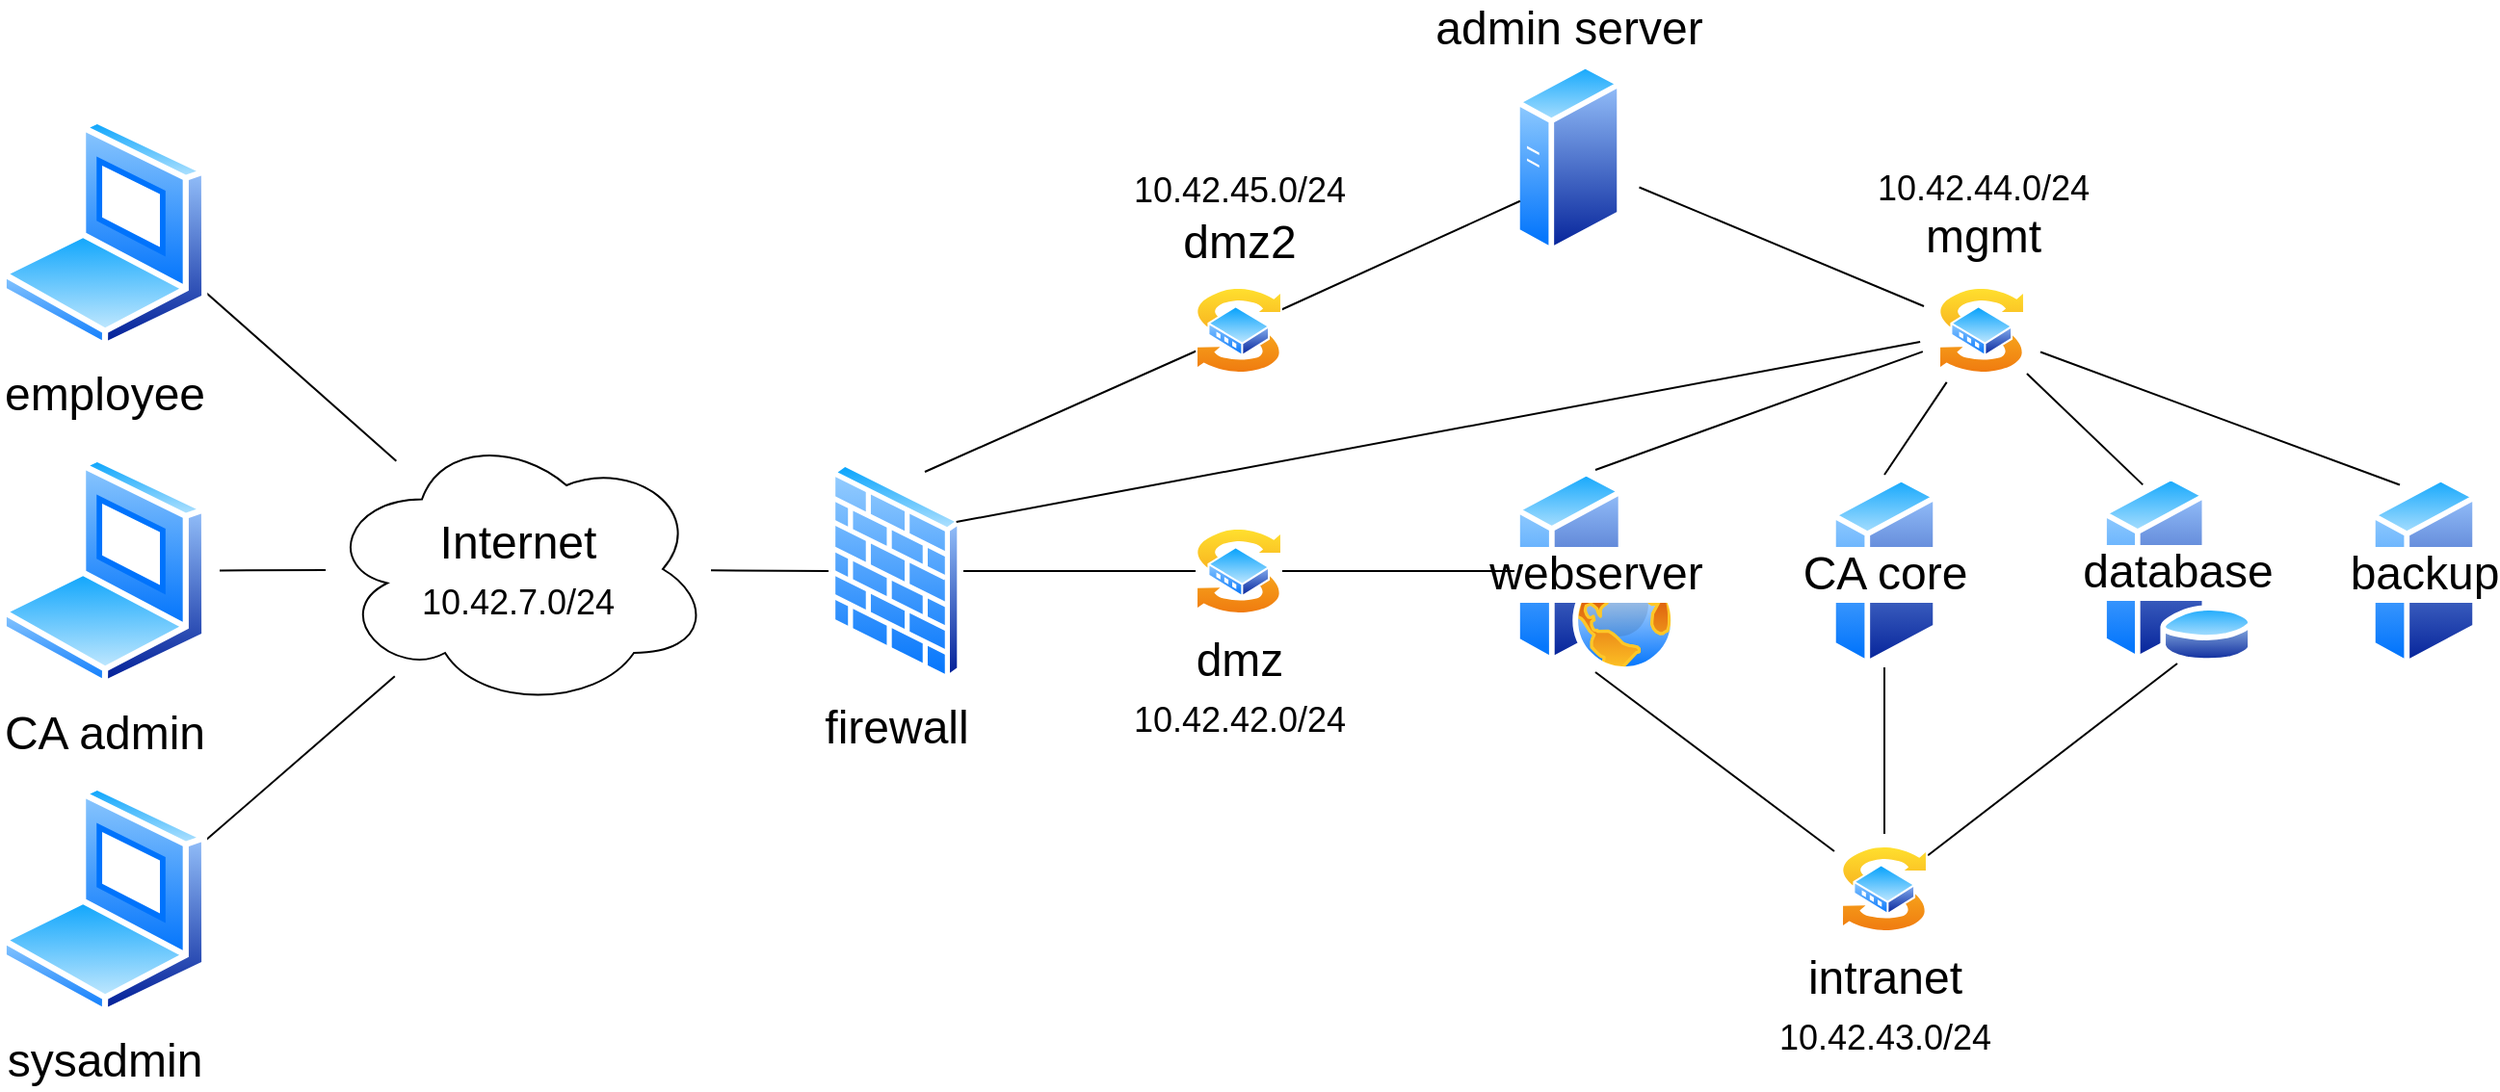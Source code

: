 <mxfile version="12.2.7" type="device" pages="1"><diagram id="1JJ-UvxjRfw-XplDersZ" name="Page-1"><mxGraphModel dx="665" dy="686" grid="1" gridSize="10" guides="1" tooltips="1" connect="1" arrows="1" fold="1" page="1" pageScale="1" pageWidth="583" pageHeight="413" math="0" shadow="0"><root><mxCell id="0"/><mxCell id="1" parent="0"/><mxCell id="GdHHIwHBryNfU4gJc2sP-3" value="&lt;div&gt;&lt;font style=&quot;font-size: 24px&quot;&gt;Internet&lt;/font&gt;&lt;/div&gt;&lt;div&gt;&lt;font style=&quot;font-size: 24px&quot;&gt;&lt;font style=&quot;font-size: 18px&quot;&gt;10.42.7.0/24&lt;/font&gt;&lt;br&gt;&lt;/font&gt;&lt;/div&gt;" style="ellipse;shape=cloud;whiteSpace=wrap;html=1;" parent="1" vertex="1"><mxGeometry x="989" y="554" width="200" height="145" as="geometry"/></mxCell><mxCell id="sAJZG8b-6OZ6SjoizymX-16" style="edgeStyle=none;rounded=0;orthogonalLoop=1;jettySize=auto;html=1;exitX=1;exitY=0.5;exitDx=0;exitDy=0;entryX=0;entryY=0.5;entryDx=0;entryDy=0;sourcePerimeterSpacing=6;endArrow=none;endFill=0;" parent="1" source="sAJZG8b-6OZ6SjoizymX-9" target="sAJZG8b-6OZ6SjoizymX-15" edge="1"><mxGeometry relative="1" as="geometry"/></mxCell><mxCell id="sAJZG8b-6OZ6SjoizymX-37" style="edgeStyle=none;rounded=0;orthogonalLoop=1;jettySize=auto;html=1;exitX=0;exitY=0.5;exitDx=0;exitDy=0;sourcePerimeterSpacing=10;endArrow=none;endFill=0;targetPerimeterSpacing=0;" parent="1" source="sAJZG8b-6OZ6SjoizymX-9" target="GdHHIwHBryNfU4gJc2sP-3" edge="1"><mxGeometry relative="1" as="geometry"/></mxCell><mxCell id="RyNe8kCX9dLkn5j6mGc_-11" value="" style="edgeStyle=none;rounded=0;orthogonalLoop=1;jettySize=auto;html=1;sourcePerimeterSpacing=40;endArrow=none;endFill=0;targetPerimeterSpacing=40;" parent="1" source="sAJZG8b-6OZ6SjoizymX-9" edge="1"><mxGeometry relative="1" as="geometry"><mxPoint x="1285" y="724.5" as="targetPoint"/></mxGeometry></mxCell><mxCell id="sAJZG8b-6OZ6SjoizymX-9" value="&lt;div&gt;&lt;font style=&quot;font-size: 24px&quot;&gt;firewall&lt;/font&gt;&lt;/div&gt;" style="aspect=fixed;perimeter=ellipsePerimeter;html=1;align=center;shadow=0;dashed=0;spacingTop=3;image;image=img/lib/active_directory/firewall.svg;labelPosition=center;verticalLabelPosition=bottom;verticalAlign=top;" parent="1" vertex="1"><mxGeometry x="1250" y="570.5" width="70" height="114" as="geometry"/></mxCell><mxCell id="sAJZG8b-6OZ6SjoizymX-14" style="rounded=0;orthogonalLoop=1;jettySize=auto;html=1;endArrow=none;endFill=0;sourcePerimeterSpacing=6;" parent="1" source="sAJZG8b-6OZ6SjoizymX-10" target="GdHHIwHBryNfU4gJc2sP-3" edge="1"><mxGeometry relative="1" as="geometry"><mxPoint x="880" y="627.5" as="targetPoint"/></mxGeometry></mxCell><mxCell id="sAJZG8b-6OZ6SjoizymX-10" value="&lt;font style=&quot;font-size: 24px&quot;&gt;CA admin&lt;/font&gt;" style="aspect=fixed;perimeter=ellipsePerimeter;html=1;align=center;shadow=0;dashed=0;spacingTop=3;image;image=img/lib/active_directory/laptop_client.svg;" parent="1" vertex="1"><mxGeometry x="820" y="567.5" width="108" height="120" as="geometry"/></mxCell><mxCell id="sAJZG8b-6OZ6SjoizymX-30" style="edgeStyle=none;rounded=0;orthogonalLoop=1;jettySize=auto;html=1;exitX=0.5;exitY=0;exitDx=0;exitDy=0;sourcePerimeterSpacing=10;endArrow=none;endFill=0;targetPerimeterSpacing=10;" parent="1" source="sAJZG8b-6OZ6SjoizymX-11" target="sAJZG8b-6OZ6SjoizymX-27" edge="1"><mxGeometry relative="1" as="geometry"/></mxCell><mxCell id="sAJZG8b-6OZ6SjoizymX-11" value="&lt;font style=&quot;font-size: 24px&quot;&gt;webserver&lt;/font&gt;" style="aspect=fixed;perimeter=ellipsePerimeter;html=1;align=center;shadow=0;dashed=0;spacingTop=3;image;image=img/lib/active_directory/web_server.svg;labelPosition=center;verticalLabelPosition=middle;verticalAlign=middle;" parent="1" vertex="1"><mxGeometry x="1606" y="575" width="84" height="105" as="geometry"/></mxCell><mxCell id="sAJZG8b-6OZ6SjoizymX-31" style="edgeStyle=none;rounded=0;orthogonalLoop=1;jettySize=auto;html=1;sourcePerimeterSpacing=10;endArrow=none;endFill=0;targetPerimeterSpacing=10;exitX=0.25;exitY=0;exitDx=0;exitDy=0;" parent="1" source="sAJZG8b-6OZ6SjoizymX-12" target="sAJZG8b-6OZ6SjoizymX-27" edge="1"><mxGeometry relative="1" as="geometry"/></mxCell><mxCell id="sAJZG8b-6OZ6SjoizymX-12" value="&lt;font style=&quot;font-size: 24px&quot;&gt;database&lt;/font&gt;" style="aspect=fixed;perimeter=ellipsePerimeter;html=1;align=center;shadow=0;dashed=0;spacingTop=3;image;image=img/lib/active_directory/database_server.svg;labelPosition=center;verticalLabelPosition=middle;verticalAlign=middle;" parent="1" vertex="1"><mxGeometry x="1910" y="577.5" width="80" height="98" as="geometry"/></mxCell><mxCell id="sAJZG8b-6OZ6SjoizymX-32" style="edgeStyle=none;rounded=0;orthogonalLoop=1;jettySize=auto;html=1;exitX=0.5;exitY=0;exitDx=0;exitDy=0;sourcePerimeterSpacing=10;endArrow=none;endFill=0;targetPerimeterSpacing=10;" parent="1" source="sAJZG8b-6OZ6SjoizymX-13" target="sAJZG8b-6OZ6SjoizymX-27" edge="1"><mxGeometry relative="1" as="geometry"/></mxCell><mxCell id="sAJZG8b-6OZ6SjoizymX-13" value="&lt;font style=&quot;font-size: 24px&quot;&gt;CA core&lt;/font&gt;" style="aspect=fixed;perimeter=ellipsePerimeter;html=1;align=center;shadow=0;dashed=0;spacingTop=3;image;image=img/lib/active_directory/generic_server.svg;labelPosition=center;verticalLabelPosition=middle;verticalAlign=middle;" parent="1" vertex="1"><mxGeometry x="1770" y="577.5" width="56" height="100" as="geometry"/></mxCell><mxCell id="sAJZG8b-6OZ6SjoizymX-17" style="edgeStyle=none;rounded=0;orthogonalLoop=1;jettySize=auto;html=1;exitX=1;exitY=0.5;exitDx=0;exitDy=0;sourcePerimeterSpacing=6;endArrow=none;endFill=0;" parent="1" source="sAJZG8b-6OZ6SjoizymX-15" target="sAJZG8b-6OZ6SjoizymX-11" edge="1"><mxGeometry relative="1" as="geometry"/></mxCell><mxCell id="sAJZG8b-6OZ6SjoizymX-15" value="&lt;font style=&quot;font-size: 24px&quot;&gt;dmz&lt;br&gt;&lt;/font&gt;&lt;div&gt;&lt;font style=&quot;font-size: 24px&quot;&gt;&lt;font style=&quot;font-size: 18px&quot;&gt;10.42.42.0/24&lt;/font&gt;&lt;br&gt;&lt;/font&gt;&lt;/div&gt;" style="aspect=fixed;perimeter=ellipsePerimeter;html=1;align=center;shadow=0;dashed=0;spacingTop=3;image;image=img/lib/active_directory/switch.svg;" parent="1" vertex="1"><mxGeometry x="1440.5" y="605" width="45" height="45" as="geometry"/></mxCell><mxCell id="sAJZG8b-6OZ6SjoizymX-21" style="edgeStyle=none;rounded=0;orthogonalLoop=1;jettySize=auto;html=1;sourcePerimeterSpacing=6;endArrow=none;endFill=0;targetPerimeterSpacing=10;entryX=0.5;entryY=1;entryDx=0;entryDy=0;" parent="1" source="sAJZG8b-6OZ6SjoizymX-18" target="sAJZG8b-6OZ6SjoizymX-13" edge="1"><mxGeometry relative="1" as="geometry"/></mxCell><mxCell id="sAJZG8b-6OZ6SjoizymX-22" style="rounded=0;orthogonalLoop=1;jettySize=auto;html=1;sourcePerimeterSpacing=6;endArrow=none;endFill=0;targetPerimeterSpacing=10;entryX=0.5;entryY=1;entryDx=0;entryDy=0;" parent="1" source="sAJZG8b-6OZ6SjoizymX-18" target="sAJZG8b-6OZ6SjoizymX-12" edge="1"><mxGeometry relative="1" as="geometry"/></mxCell><mxCell id="sAJZG8b-6OZ6SjoizymX-23" style="edgeStyle=none;rounded=0;orthogonalLoop=1;jettySize=auto;html=1;sourcePerimeterSpacing=10;endArrow=none;endFill=0;targetPerimeterSpacing=10;entryX=0.5;entryY=1;entryDx=0;entryDy=0;" parent="1" source="sAJZG8b-6OZ6SjoizymX-18" target="sAJZG8b-6OZ6SjoizymX-11" edge="1"><mxGeometry relative="1" as="geometry"/></mxCell><mxCell id="sAJZG8b-6OZ6SjoizymX-18" value="&lt;div&gt;&lt;font style=&quot;font-size: 24px&quot;&gt;intranet&lt;/font&gt;&lt;/div&gt;&lt;div&gt;&lt;font style=&quot;font-size: 24px&quot;&gt;&lt;font style=&quot;font-size: 18px&quot;&gt;10.42.43.0/24&lt;/font&gt;&lt;br&gt;&lt;/font&gt;&lt;/div&gt;" style="aspect=fixed;perimeter=ellipsePerimeter;html=1;align=center;shadow=0;dashed=0;spacingTop=3;image;image=img/lib/active_directory/switch.svg;" parent="1" vertex="1"><mxGeometry x="1775.5" y="770" width="45" height="45" as="geometry"/></mxCell><mxCell id="sAJZG8b-6OZ6SjoizymX-33" style="edgeStyle=none;rounded=0;orthogonalLoop=1;jettySize=auto;html=1;exitX=0.25;exitY=0;exitDx=0;exitDy=0;sourcePerimeterSpacing=10;endArrow=none;endFill=0;targetPerimeterSpacing=10;" parent="1" source="sAJZG8b-6OZ6SjoizymX-25" target="sAJZG8b-6OZ6SjoizymX-27" edge="1"><mxGeometry relative="1" as="geometry"/></mxCell><mxCell id="sAJZG8b-6OZ6SjoizymX-25" value="&lt;font style=&quot;font-size: 24px&quot;&gt;backup&lt;/font&gt;" style="aspect=fixed;perimeter=ellipsePerimeter;html=1;align=center;shadow=0;dashed=0;spacingTop=3;image;image=img/lib/active_directory/generic_server.svg;labelPosition=center;verticalLabelPosition=middle;verticalAlign=middle;" parent="1" vertex="1"><mxGeometry x="2050" y="577.5" width="56" height="100" as="geometry"/></mxCell><mxCell id="YkhBIm-Fb9rWDYSfHvV5-1" style="rounded=0;orthogonalLoop=1;jettySize=auto;html=1;endArrow=none;endFill=0;targetPerimeterSpacing=20;sourcePerimeterSpacing=10;entryX=1;entryY=0.25;entryDx=0;entryDy=0;" parent="1" source="sAJZG8b-6OZ6SjoizymX-27" target="sAJZG8b-6OZ6SjoizymX-9" edge="1"><mxGeometry relative="1" as="geometry"/></mxCell><mxCell id="sAJZG8b-6OZ6SjoizymX-27" value="&lt;font style=&quot;font-size: 18px&quot;&gt;10.42.44.0/24&lt;/font&gt;&lt;br&gt;&lt;div&gt;&lt;font style=&quot;font-size: 24px&quot;&gt;mgmt&lt;br&gt;&lt;/font&gt;&lt;/div&gt;" style="aspect=fixed;perimeter=ellipsePerimeter;html=1;align=center;shadow=0;dashed=0;spacingTop=3;image;image=img/lib/active_directory/switch.svg;labelPosition=center;verticalLabelPosition=top;verticalAlign=bottom;spacingBottom=9;" parent="1" vertex="1"><mxGeometry x="1826" y="480" width="45" height="45" as="geometry"/></mxCell><mxCell id="sAJZG8b-6OZ6SjoizymX-36" style="edgeStyle=none;rounded=0;orthogonalLoop=1;jettySize=auto;html=1;sourcePerimeterSpacing=10;endArrow=none;endFill=0;targetPerimeterSpacing=10;" parent="1" source="sAJZG8b-6OZ6SjoizymX-34" target="sAJZG8b-6OZ6SjoizymX-27" edge="1"><mxGeometry relative="1" as="geometry"/></mxCell><mxCell id="sAJZG8b-6OZ6SjoizymX-34" value="&lt;div&gt;&lt;font style=&quot;font-size: 24px&quot;&gt;admin server&lt;br&gt;&lt;/font&gt;&lt;/div&gt;" style="aspect=fixed;perimeter=ellipsePerimeter;html=1;align=center;shadow=0;dashed=0;spacingTop=3;image;image=img/lib/active_directory/generic_server.svg;labelPosition=center;verticalLabelPosition=top;verticalAlign=bottom;" parent="1" vertex="1"><mxGeometry x="1606" y="363" width="56" height="100" as="geometry"/></mxCell><mxCell id="4vFYkpltN0aOBPUWBWQN-4" style="edgeStyle=none;rounded=0;orthogonalLoop=1;jettySize=auto;html=1;exitX=1;exitY=0.75;exitDx=0;exitDy=0;endArrow=none;endFill=0;sourcePerimeterSpacing=10;" parent="1" source="4vFYkpltN0aOBPUWBWQN-1" target="GdHHIwHBryNfU4gJc2sP-3" edge="1"><mxGeometry relative="1" as="geometry"/></mxCell><mxCell id="4vFYkpltN0aOBPUWBWQN-1" value="&lt;font style=&quot;font-size: 24px&quot;&gt;employee&lt;/font&gt;" style="aspect=fixed;perimeter=ellipsePerimeter;html=1;align=center;shadow=0;dashed=0;spacingTop=3;image;image=img/lib/active_directory/laptop_client.svg;" parent="1" vertex="1"><mxGeometry x="820" y="392" width="108" height="120" as="geometry"/></mxCell><mxCell id="4vFYkpltN0aOBPUWBWQN-3" style="rounded=0;orthogonalLoop=1;jettySize=auto;html=1;exitX=1;exitY=0.25;exitDx=0;exitDy=0;endArrow=none;endFill=0;sourcePerimeterSpacing=10;" parent="1" source="4vFYkpltN0aOBPUWBWQN-2" target="GdHHIwHBryNfU4gJc2sP-3" edge="1"><mxGeometry relative="1" as="geometry"/></mxCell><mxCell id="4vFYkpltN0aOBPUWBWQN-2" value="&lt;font style=&quot;font-size: 24px&quot;&gt;sysadmin&lt;/font&gt;" style="aspect=fixed;perimeter=ellipsePerimeter;html=1;align=center;shadow=0;dashed=0;spacingTop=3;image;image=img/lib/active_directory/laptop_client.svg;" parent="1" vertex="1"><mxGeometry x="820" y="738" width="108" height="120" as="geometry"/></mxCell><mxCell id="RyNe8kCX9dLkn5j6mGc_-8" style="rounded=0;orthogonalLoop=1;jettySize=auto;html=1;exitX=0;exitY=0.75;exitDx=0;exitDy=0;targetPerimeterSpacing=20;endArrow=none;endFill=0;" parent="1" source="RyNe8kCX9dLkn5j6mGc_-6" edge="1"><mxGeometry relative="1" as="geometry"><mxPoint x="1300" y="576" as="targetPoint"/></mxGeometry></mxCell><mxCell id="RyNe8kCX9dLkn5j6mGc_-9" style="edgeStyle=none;rounded=0;orthogonalLoop=1;jettySize=auto;html=1;exitX=1;exitY=0.25;exitDx=0;exitDy=0;entryX=0;entryY=0.75;entryDx=0;entryDy=0;targetPerimeterSpacing=40;endArrow=none;endFill=0;sourcePerimeterSpacing=40;" parent="1" source="RyNe8kCX9dLkn5j6mGc_-6" target="sAJZG8b-6OZ6SjoizymX-34" edge="1"><mxGeometry relative="1" as="geometry"/></mxCell><mxCell id="RyNe8kCX9dLkn5j6mGc_-13" value="" style="edgeStyle=none;rounded=0;orthogonalLoop=1;jettySize=auto;html=1;sourcePerimeterSpacing=40;endArrow=none;endFill=0;targetPerimeterSpacing=40;" parent="1" source="RyNe8kCX9dLkn5j6mGc_-6" target="sAJZG8b-6OZ6SjoizymX-15" edge="1"><mxGeometry relative="1" as="geometry"/></mxCell><mxCell id="RyNe8kCX9dLkn5j6mGc_-6" value="&lt;div&gt;&lt;font style=&quot;font-size: 24px&quot;&gt;&lt;font style=&quot;font-size: 24px&quot;&gt;&lt;font style=&quot;font-size: 18px&quot;&gt;10.42.45.0/24&lt;/font&gt;&lt;/font&gt;&lt;/font&gt;&lt;/div&gt;&lt;div&gt;&lt;font style=&quot;font-size: 24px&quot;&gt;dmz2&lt;font style=&quot;font-size: 18px&quot;&gt;&lt;br&gt;&lt;/font&gt;&lt;/font&gt;&lt;/div&gt;" style="aspect=fixed;perimeter=ellipsePerimeter;html=1;align=center;shadow=0;dashed=0;spacingTop=3;image;image=img/lib/active_directory/switch.svg;labelPosition=center;verticalLabelPosition=top;verticalAlign=bottom;spacingBottom=6;" parent="1" vertex="1"><mxGeometry x="1440.5" y="480" width="45" height="45" as="geometry"/></mxCell></root></mxGraphModel></diagram></mxfile>